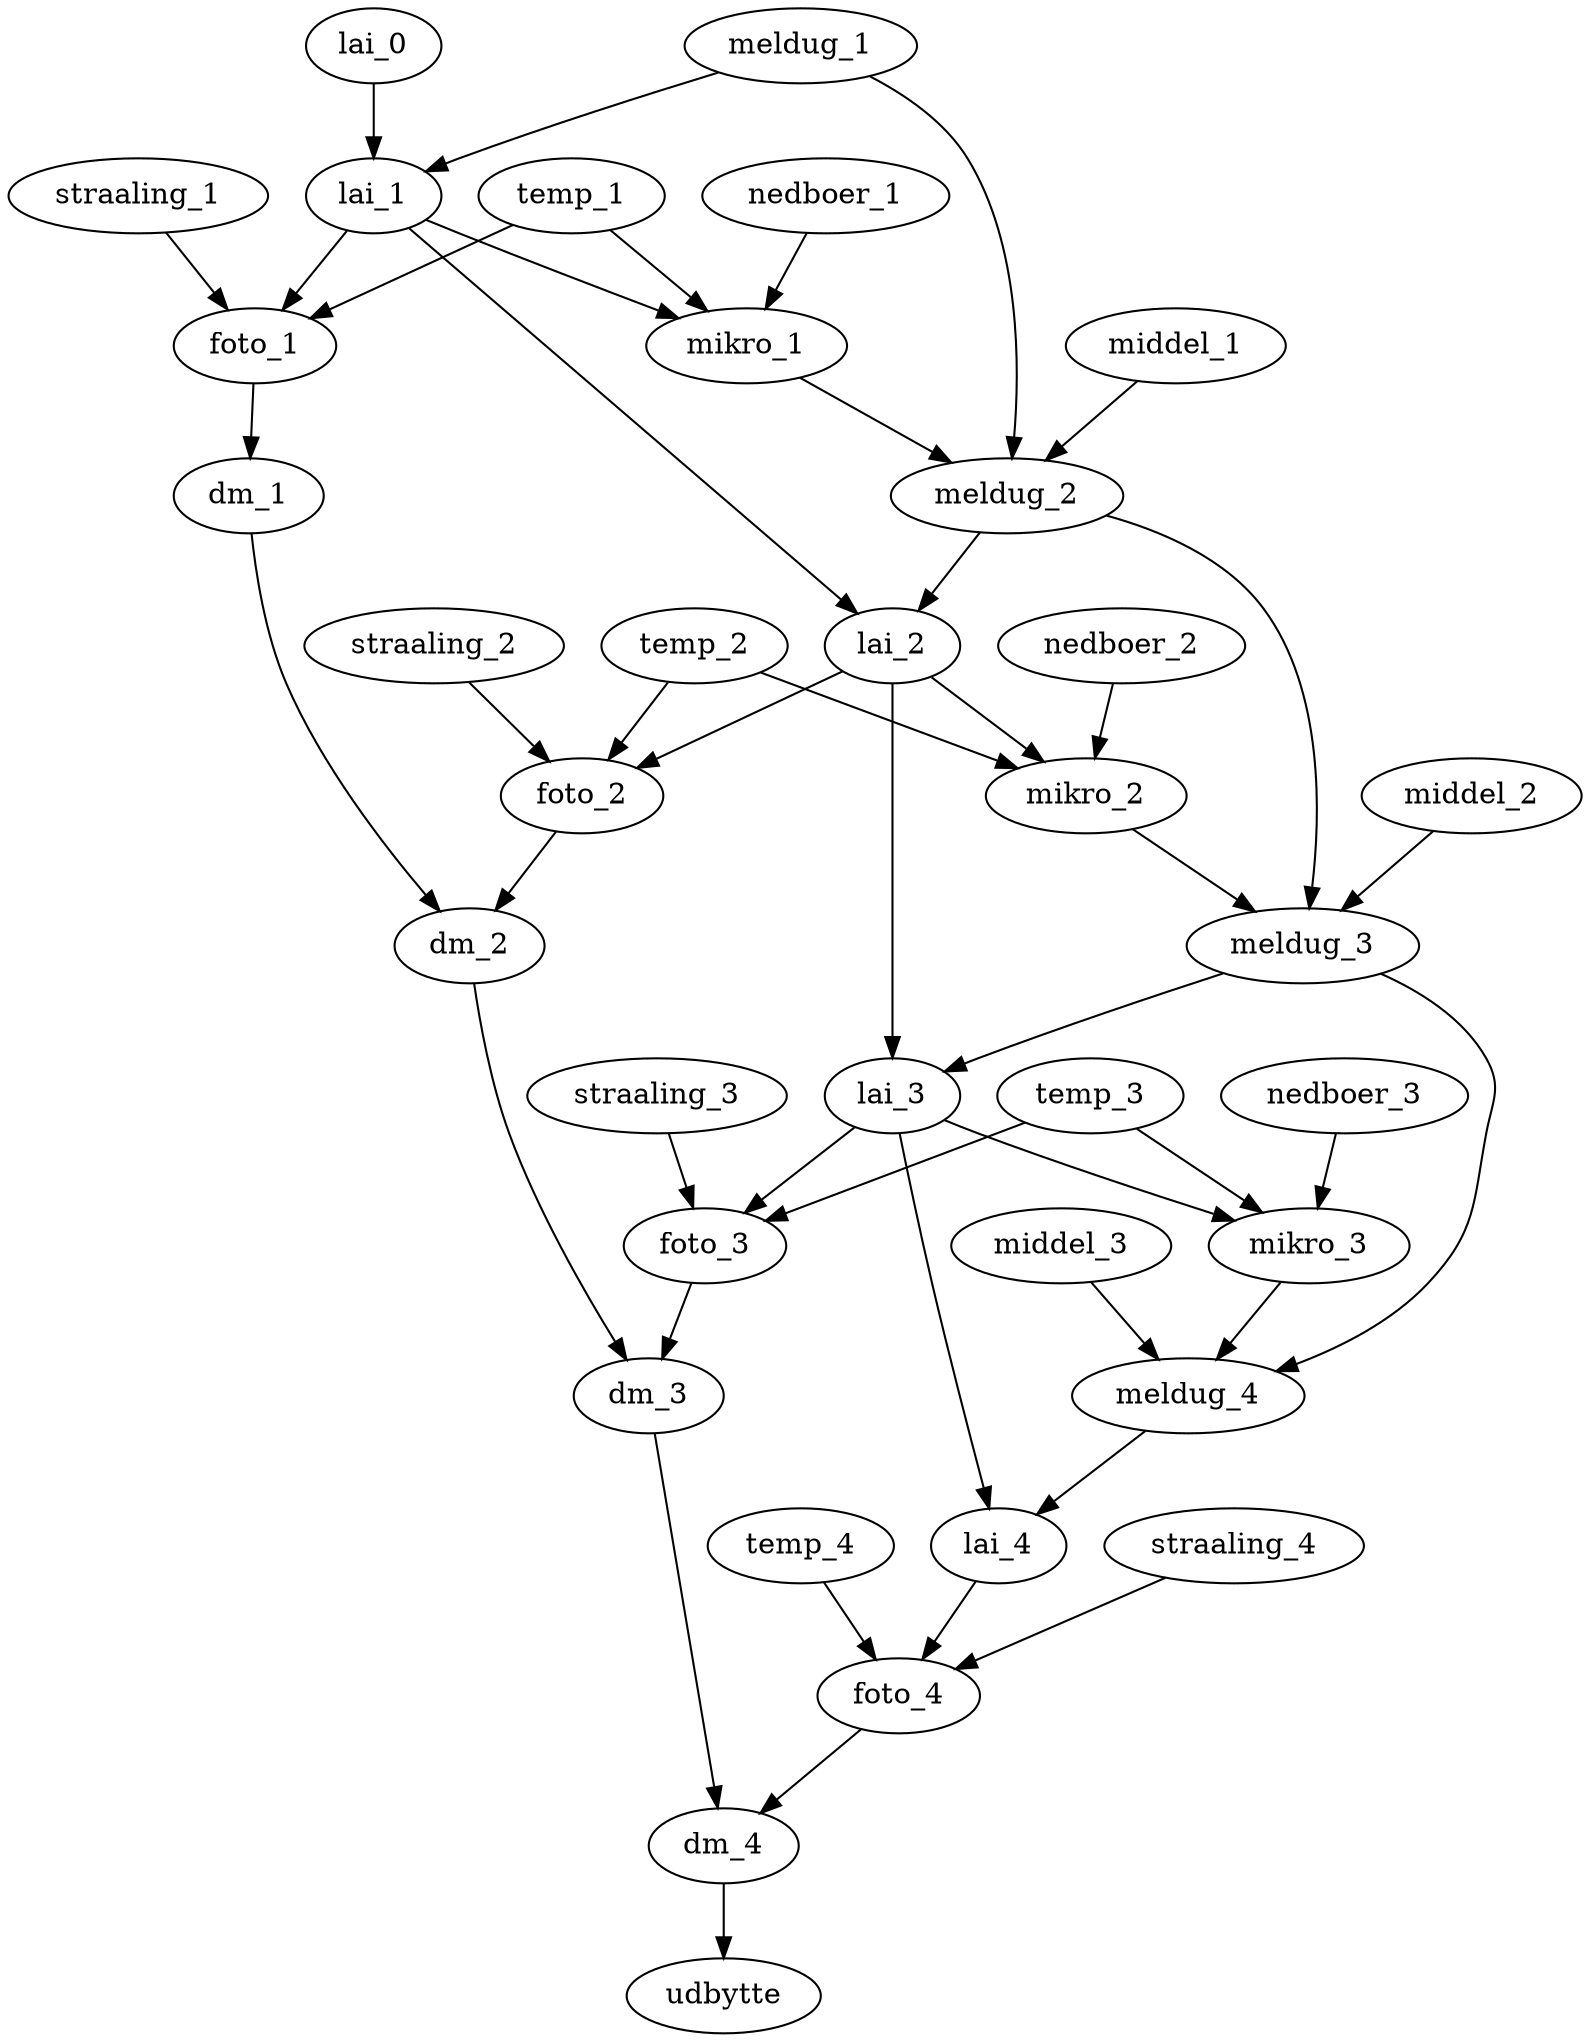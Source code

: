 strict digraph G {
mikro_1;
foto_1;
straaling_1;
lai_1;
temp_2;
temp_3;
dm_2;
middel_2;
mikro_3;
straaling_2;
nedboer_3;
udbytte;
meldug_4;
straaling_3;
meldug_1;
dm_3;
lai_4;
meldug_2;
temp_1;
straaling_4;
nedboer_2;
lai_3;
foto_3;
middel_1;
middel_3;
foto_2;
mikro_2;
nedboer_1;
meldug_3;
temp_4;
dm_1;
lai_2;
lai_0;
dm_4;
foto_4;
mikro_1 -> meldug_2;
foto_1 -> dm_1;
straaling_1 -> foto_1;
lai_1 -> mikro_1;
lai_1 -> foto_1;
lai_1 -> lai_2;
temp_2 -> foto_2;
temp_2 -> mikro_2;
temp_3 -> mikro_3;
temp_3 -> foto_3;
dm_2 -> dm_3;
middel_2 -> meldug_3;
mikro_3 -> meldug_4;
straaling_2 -> foto_2;
nedboer_3 -> mikro_3;
meldug_4 -> lai_4;
straaling_3 -> foto_3;
meldug_1 -> lai_1;
meldug_1 -> meldug_2;
dm_3 -> dm_4;
lai_4 -> foto_4;
meldug_2 -> lai_2;
meldug_2 -> meldug_3;
temp_1 -> mikro_1;
temp_1 -> foto_1;
straaling_4 -> foto_4;
nedboer_2 -> mikro_2;
lai_3 -> lai_4;
lai_3 -> mikro_3;
lai_3 -> foto_3;
foto_3 -> dm_3;
middel_1 -> meldug_2;
middel_3 -> meldug_4;
foto_2 -> dm_2;
mikro_2 -> meldug_3;
nedboer_1 -> mikro_1;
meldug_3 -> meldug_4;
meldug_3 -> lai_3;
temp_4 -> foto_4;
dm_1 -> dm_2;
lai_2 -> foto_2;
lai_2 -> mikro_2;
lai_2 -> lai_3;
lai_0 -> lai_1;
dm_4 -> udbytte;
foto_4 -> dm_4;
}
